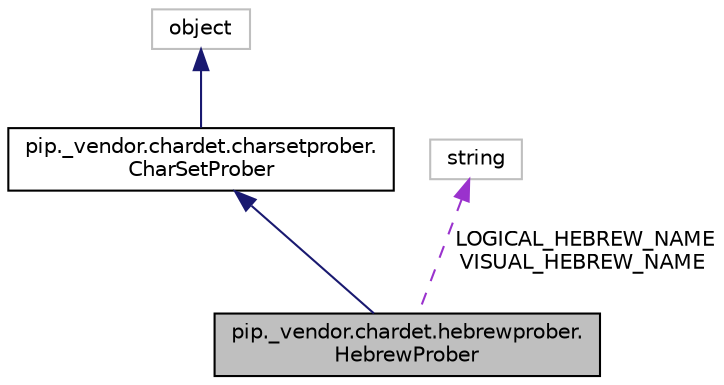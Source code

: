 digraph "pip._vendor.chardet.hebrewprober.HebrewProber"
{
 // LATEX_PDF_SIZE
  edge [fontname="Helvetica",fontsize="10",labelfontname="Helvetica",labelfontsize="10"];
  node [fontname="Helvetica",fontsize="10",shape=record];
  Node1 [label="pip._vendor.chardet.hebrewprober.\lHebrewProber",height=0.2,width=0.4,color="black", fillcolor="grey75", style="filled", fontcolor="black",tooltip="General ideas of the Hebrew charset recognition ###."];
  Node2 -> Node1 [dir="back",color="midnightblue",fontsize="10",style="solid"];
  Node2 [label="pip._vendor.chardet.charsetprober.\lCharSetProber",height=0.2,width=0.4,color="black", fillcolor="white", style="filled",URL="$classpip_1_1__vendor_1_1chardet_1_1charsetprober_1_1CharSetProber.html",tooltip=" "];
  Node3 -> Node2 [dir="back",color="midnightblue",fontsize="10",style="solid"];
  Node3 [label="object",height=0.2,width=0.4,color="grey75", fillcolor="white", style="filled",tooltip=" "];
  Node4 -> Node1 [dir="back",color="darkorchid3",fontsize="10",style="dashed",label=" LOGICAL_HEBREW_NAME\nVISUAL_HEBREW_NAME" ];
  Node4 [label="string",height=0.2,width=0.4,color="grey75", fillcolor="white", style="filled",tooltip=" "];
}

